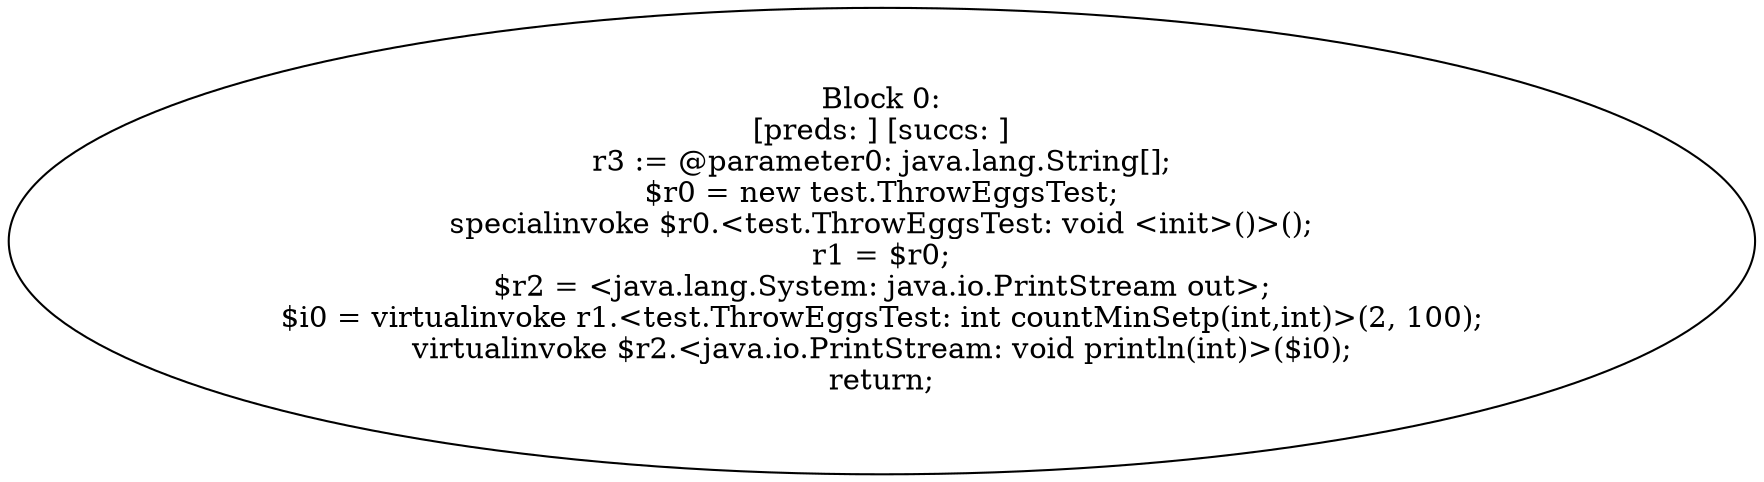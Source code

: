 digraph "unitGraph" {
    "Block 0:
[preds: ] [succs: ]
r3 := @parameter0: java.lang.String[];
$r0 = new test.ThrowEggsTest;
specialinvoke $r0.<test.ThrowEggsTest: void <init>()>();
r1 = $r0;
$r2 = <java.lang.System: java.io.PrintStream out>;
$i0 = virtualinvoke r1.<test.ThrowEggsTest: int countMinSetp(int,int)>(2, 100);
virtualinvoke $r2.<java.io.PrintStream: void println(int)>($i0);
return;
"
}
